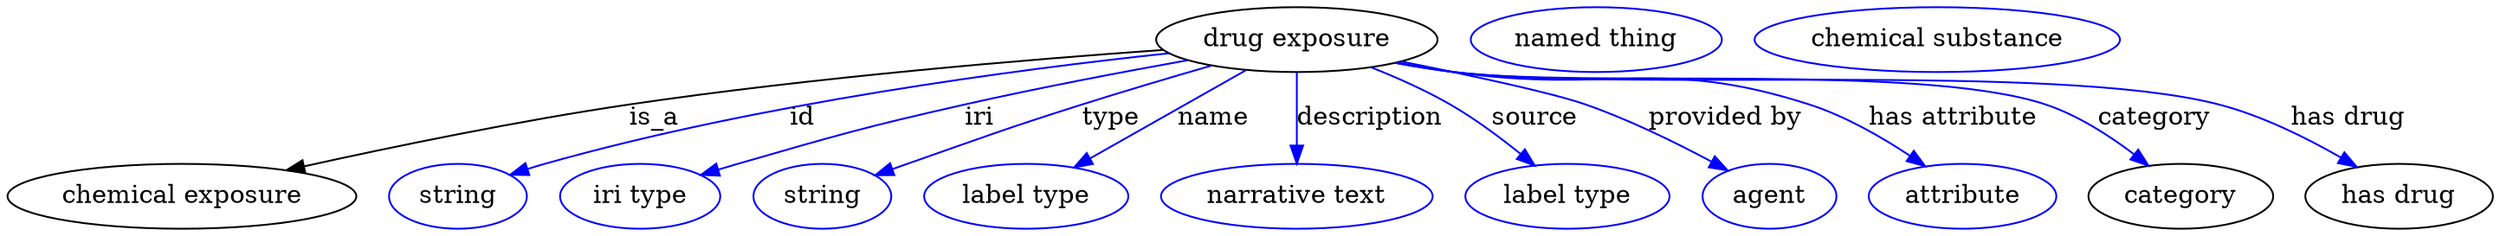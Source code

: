 digraph {
	graph [bb="0,0,1130.3,123"];
	node [label="\N"];
	"drug exposure"	 [height=0.5,
		label="drug exposure",
		pos="588.34,105",
		width=1.6971];
	"chemical exposure"	 [height=0.5,
		pos="77.343,18",
		width=2.1484];
	"drug exposure" -> "chemical exposure"	 [label=is_a,
		lp="293.34,61.5",
		pos="e,126.26,32.026 529.35,100.29 467.49,94.839 367.59,84.554 282.34,69 232.51,59.908 176.78,45.782 136.02,34.7"];
	id	 [color=blue,
		height=0.5,
		label=string,
		pos="203.34,18",
		width=0.84854];
	"drug exposure" -> id	 [color=blue,
		label=id,
		lp="360.84,61.5",
		pos="e,227.18,29.542 531.2,98.493 461.71,89.469 341.53,70.261 243.34,36 241.1,35.217 238.81,34.357 236.51,33.451",
		style=solid];
	iri	 [color=blue,
		height=0.5,
		label="iri type",
		pos="288.34,18",
		width=1.011];
	"drug exposure" -> iri	 [color=blue,
		label=iri,
		lp="445.84,61.5",
		pos="e,316.3,29.578 539.49,94.036 510.3,87.278 472.56,78.174 439.34,69 391.78,55.866 379.84,52.509 333.34,36 330.83,35.107 328.25,34.159 \
325.65,33.183",
		style=solid];
	type	 [color=blue,
		height=0.5,
		label=string,
		pos="373.34,18",
		width=0.84854];
	"drug exposure" -> type	 [color=blue,
		label=type,
		lp="505.34,61.5",
		pos="e,397.83,29.165 550.34,90.886 532.92,84.345 512.04,76.397 493.34,69 457.58,54.851 448.66,51.227 413.34,36 411.3,35.118 409.2,34.203 \
407.08,33.273",
		style=solid];
	name	 [color=blue,
		height=0.5,
		label="label type",
		pos="467.34,18",
		width=1.2638];
	"drug exposure" -> name	 [color=blue,
		label=name,
		lp="550.84,61.5",
		pos="e,489.38,33.843 565.01,88.226 545.82,74.425 518.48,54.765 497.6,39.755",
		style=solid];
	description	 [color=blue,
		height=0.5,
		label="narrative text",
		pos="588.34,18",
		width=1.6068];
	"drug exposure" -> description	 [color=blue,
		label=description,
		lp="618.84,61.5",
		pos="e,588.34,36.003 588.34,86.974 588.34,75.192 588.34,59.561 588.34,46.158",
		style=solid];
	source	 [color=blue,
		height=0.5,
		label="label type",
		pos="709.34,18",
		width=1.2638];
	"drug exposure" -> source	 [color=blue,
		label=source,
		lp="689.34,61.5",
		pos="e,692.58,35.184 619.99,89.386 630.89,83.514 642.97,76.444 653.34,69 664.47,61.017 675.82,51.088 685.36,42.117",
		style=solid];
	"provided by"	 [color=blue,
		height=0.5,
		label=agent,
		pos="802.34,18",
		width=0.83048];
	"drug exposure" -> "provided by"	 [color=blue,
		label="provided by",
		lp="775.34,61.5",
		pos="e,781.7,31.355 633.63,92.896 662.55,84.944 697.19,74.947 711.34,69 732.81,59.979 755.67,47.153 773.11,36.621",
		style=solid];
	"has attribute"	 [color=blue,
		height=0.5,
		label=attribute,
		pos="890.34,18",
		width=1.1193];
	"drug exposure" -> "has attribute"	 [color=blue,
		label="has attribute",
		lp="875.84,61.5",
		pos="e,871.51,33.941 632.95,92.569 641.34,90.504 650.08,88.538 658.34,87 726.09,74.39 747.56,92.481 812.34,69 830.61,62.38 848.9,50.75 \
863.17,40.266",
		style=solid];
	category	 [height=0.5,
		pos="989.34,18",
		width=1.1374];
	"drug exposure" -> category	 [color=blue,
		label=category,
		lp="966.84,61.5",
		pos="e,971.16,34.23 632.15,92.441 640.77,90.336 649.8,88.389 658.34,87 770.49,68.778 805.89,105.9 913.34,69 931.39,62.804 949.23,51.199 \
963.08,40.624",
		style=solid];
	"has drug"	 [height=0.5,
		pos="1089.3,18",
		width=1.1374];
	"drug exposure" -> "has drug"	 [color=blue,
		label="has drug",
		lp="1052.8,61.5",
		pos="e,1067.5,33.338 632.13,92.325 640.76,90.23 649.79,88.316 658.34,87 806.15,64.267 850.34,109.34 994.34,69 1017.2,62.594 1040.8,50.009 \
1058.7,38.945",
		style=solid];
	"named thing_category"	 [color=blue,
		height=0.5,
		label="named thing",
		pos="722.34,105",
		width=1.5346];
	"drug exposure_has drug"	 [color=blue,
		height=0.5,
		label="chemical substance",
		pos="875.34,105",
		width=2.2026];
}
